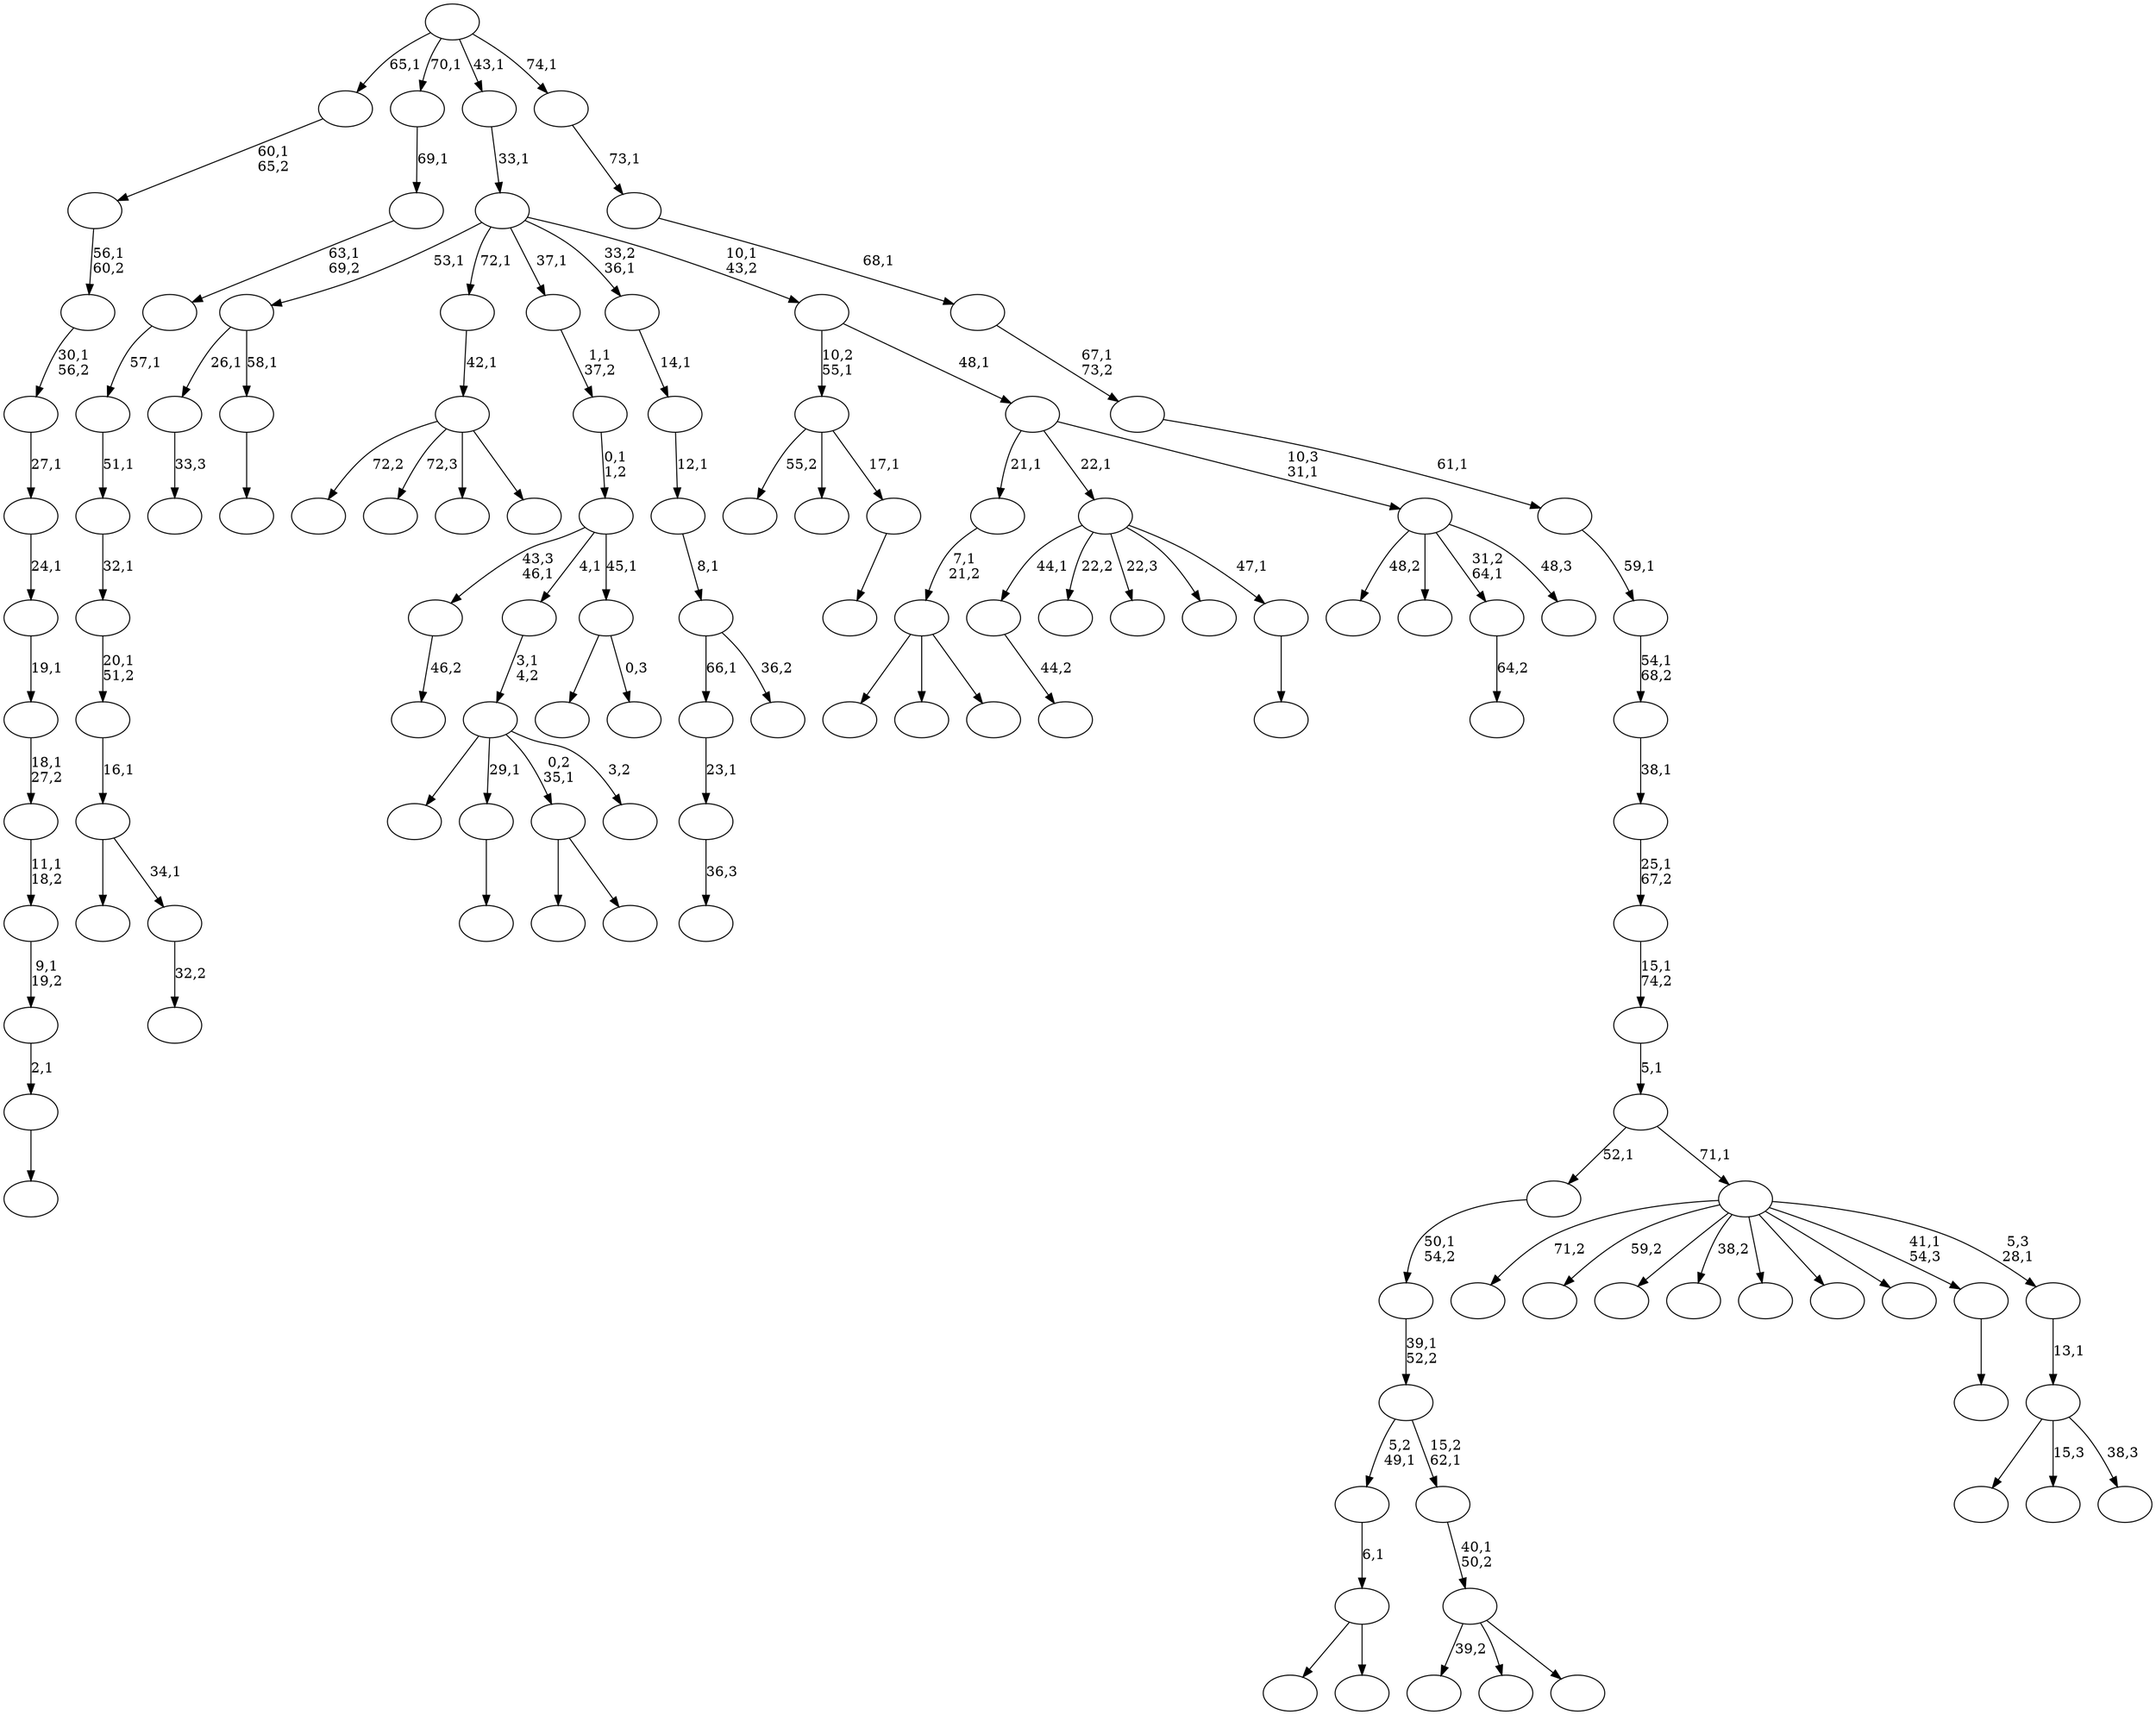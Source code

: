 digraph T {
	125 [label=""]
	124 [label=""]
	123 [label=""]
	122 [label=""]
	121 [label=""]
	120 [label=""]
	119 [label=""]
	118 [label=""]
	117 [label=""]
	116 [label=""]
	115 [label=""]
	114 [label=""]
	113 [label=""]
	112 [label=""]
	111 [label=""]
	110 [label=""]
	109 [label=""]
	108 [label=""]
	107 [label=""]
	106 [label=""]
	105 [label=""]
	104 [label=""]
	103 [label=""]
	102 [label=""]
	101 [label=""]
	100 [label=""]
	99 [label=""]
	98 [label=""]
	97 [label=""]
	96 [label=""]
	95 [label=""]
	94 [label=""]
	93 [label=""]
	92 [label=""]
	91 [label=""]
	90 [label=""]
	89 [label=""]
	88 [label=""]
	87 [label=""]
	86 [label=""]
	85 [label=""]
	84 [label=""]
	83 [label=""]
	82 [label=""]
	81 [label=""]
	80 [label=""]
	79 [label=""]
	78 [label=""]
	77 [label=""]
	76 [label=""]
	75 [label=""]
	74 [label=""]
	73 [label=""]
	72 [label=""]
	71 [label=""]
	70 [label=""]
	69 [label=""]
	68 [label=""]
	67 [label=""]
	66 [label=""]
	65 [label=""]
	64 [label=""]
	63 [label=""]
	62 [label=""]
	61 [label=""]
	60 [label=""]
	59 [label=""]
	58 [label=""]
	57 [label=""]
	56 [label=""]
	55 [label=""]
	54 [label=""]
	53 [label=""]
	52 [label=""]
	51 [label=""]
	50 [label=""]
	49 [label=""]
	48 [label=""]
	47 [label=""]
	46 [label=""]
	45 [label=""]
	44 [label=""]
	43 [label=""]
	42 [label=""]
	41 [label=""]
	40 [label=""]
	39 [label=""]
	38 [label=""]
	37 [label=""]
	36 [label=""]
	35 [label=""]
	34 [label=""]
	33 [label=""]
	32 [label=""]
	31 [label=""]
	30 [label=""]
	29 [label=""]
	28 [label=""]
	27 [label=""]
	26 [label=""]
	25 [label=""]
	24 [label=""]
	23 [label=""]
	22 [label=""]
	21 [label=""]
	20 [label=""]
	19 [label=""]
	18 [label=""]
	17 [label=""]
	16 [label=""]
	15 [label=""]
	14 [label=""]
	13 [label=""]
	12 [label=""]
	11 [label=""]
	10 [label=""]
	9 [label=""]
	8 [label=""]
	7 [label=""]
	6 [label=""]
	5 [label=""]
	4 [label=""]
	3 [label=""]
	2 [label=""]
	1 [label=""]
	0 [label=""]
	122 -> 123 [label="44,2"]
	118 -> 119 [label=""]
	117 -> 118 [label="2,1"]
	116 -> 117 [label="9,1\n19,2"]
	115 -> 116 [label="11,1\n18,2"]
	114 -> 115 [label="18,1\n27,2"]
	113 -> 114 [label="19,1"]
	112 -> 113 [label="24,1"]
	111 -> 112 [label="27,1"]
	110 -> 111 [label="30,1\n56,2"]
	109 -> 110 [label="56,1\n60,2"]
	108 -> 109 [label="60,1\n65,2"]
	103 -> 104 [label="46,2"]
	97 -> 98 [label=""]
	92 -> 124 [label=""]
	92 -> 93 [label=""]
	89 -> 90 [label="33,3"]
	87 -> 125 [label=""]
	87 -> 97 [label="29,1"]
	87 -> 92 [label="0,2\n35,1"]
	87 -> 88 [label="3,2"]
	86 -> 87 [label="3,1\n4,2"]
	84 -> 105 [label=""]
	84 -> 85 [label=""]
	83 -> 84 [label="6,1"]
	81 -> 82 [label="64,2"]
	73 -> 74 [label="36,3"]
	72 -> 73 [label="23,1"]
	69 -> 70 [label=""]
	68 -> 89 [label="26,1"]
	68 -> 69 [label="58,1"]
	65 -> 95 [label="72,2"]
	65 -> 94 [label="72,3"]
	65 -> 77 [label=""]
	65 -> 66 [label=""]
	64 -> 65 [label="42,1"]
	62 -> 96 [label=""]
	62 -> 91 [label=""]
	62 -> 63 [label=""]
	61 -> 62 [label="7,1\n21,2"]
	59 -> 121 [label="39,2"]
	59 -> 107 [label=""]
	59 -> 60 [label=""]
	58 -> 59 [label="40,1\n50,2"]
	57 -> 83 [label="5,2\n49,1"]
	57 -> 58 [label="15,2\n62,1"]
	56 -> 57 [label="39,1\n52,2"]
	55 -> 56 [label="50,1\n54,2"]
	53 -> 54 [label="32,2"]
	52 -> 75 [label=""]
	52 -> 53 [label="34,1"]
	51 -> 52 [label="16,1"]
	50 -> 51 [label="20,1\n51,2"]
	49 -> 50 [label="32,1"]
	48 -> 49 [label="51,1"]
	47 -> 48 [label="57,1"]
	46 -> 47 [label="63,1\n69,2"]
	45 -> 46 [label="69,1"]
	43 -> 71 [label=""]
	43 -> 44 [label="0,3"]
	42 -> 103 [label="43,3\n46,1"]
	42 -> 86 [label="4,1"]
	42 -> 43 [label="45,1"]
	41 -> 42 [label="0,1\n1,2"]
	40 -> 41 [label="1,1\n37,2"]
	36 -> 37 [label=""]
	35 -> 102 [label="55,2"]
	35 -> 67 [label=""]
	35 -> 36 [label="17,1"]
	31 -> 72 [label="66,1"]
	31 -> 32 [label="36,2"]
	30 -> 31 [label="8,1"]
	29 -> 30 [label="12,1"]
	28 -> 29 [label="14,1"]
	25 -> 26 [label=""]
	24 -> 122 [label="44,1"]
	24 -> 101 [label="22,2"]
	24 -> 80 [label="22,3"]
	24 -> 34 [label=""]
	24 -> 25 [label="47,1"]
	22 -> 23 [label=""]
	20 -> 100 [label="48,2"]
	20 -> 99 [label=""]
	20 -> 81 [label="31,2\n64,1"]
	20 -> 21 [label="48,3"]
	19 -> 61 [label="21,1"]
	19 -> 24 [label="22,1"]
	19 -> 20 [label="10,3\n31,1"]
	18 -> 35 [label="10,2\n55,1"]
	18 -> 19 [label="48,1"]
	17 -> 68 [label="53,1"]
	17 -> 64 [label="72,1"]
	17 -> 40 [label="37,1"]
	17 -> 28 [label="33,2\n36,1"]
	17 -> 18 [label="10,1\n43,2"]
	16 -> 17 [label="33,1"]
	14 -> 106 [label=""]
	14 -> 33 [label="15,3"]
	14 -> 15 [label="38,3"]
	13 -> 14 [label="13,1"]
	12 -> 120 [label="71,2"]
	12 -> 79 [label="59,2"]
	12 -> 78 [label=""]
	12 -> 76 [label="38,2"]
	12 -> 39 [label=""]
	12 -> 38 [label=""]
	12 -> 27 [label=""]
	12 -> 22 [label="41,1\n54,3"]
	12 -> 13 [label="5,3\n28,1"]
	11 -> 55 [label="52,1"]
	11 -> 12 [label="71,1"]
	10 -> 11 [label="5,1"]
	9 -> 10 [label="15,1\n74,2"]
	8 -> 9 [label="25,1\n67,2"]
	7 -> 8 [label="38,1"]
	6 -> 7 [label="54,1\n68,2"]
	5 -> 6 [label="59,1"]
	4 -> 5 [label="61,1"]
	3 -> 4 [label="67,1\n73,2"]
	2 -> 3 [label="68,1"]
	1 -> 2 [label="73,1"]
	0 -> 108 [label="65,1"]
	0 -> 45 [label="70,1"]
	0 -> 16 [label="43,1"]
	0 -> 1 [label="74,1"]
}
